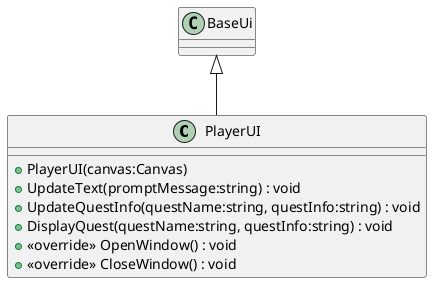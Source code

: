 @startuml
class PlayerUI {
    + PlayerUI(canvas:Canvas)
    + UpdateText(promptMessage:string) : void
    + UpdateQuestInfo(questName:string, questInfo:string) : void
    + DisplayQuest(questName:string, questInfo:string) : void
    + <<override>> OpenWindow() : void
    + <<override>> CloseWindow() : void
}
BaseUi <|-- PlayerUI
@enduml
